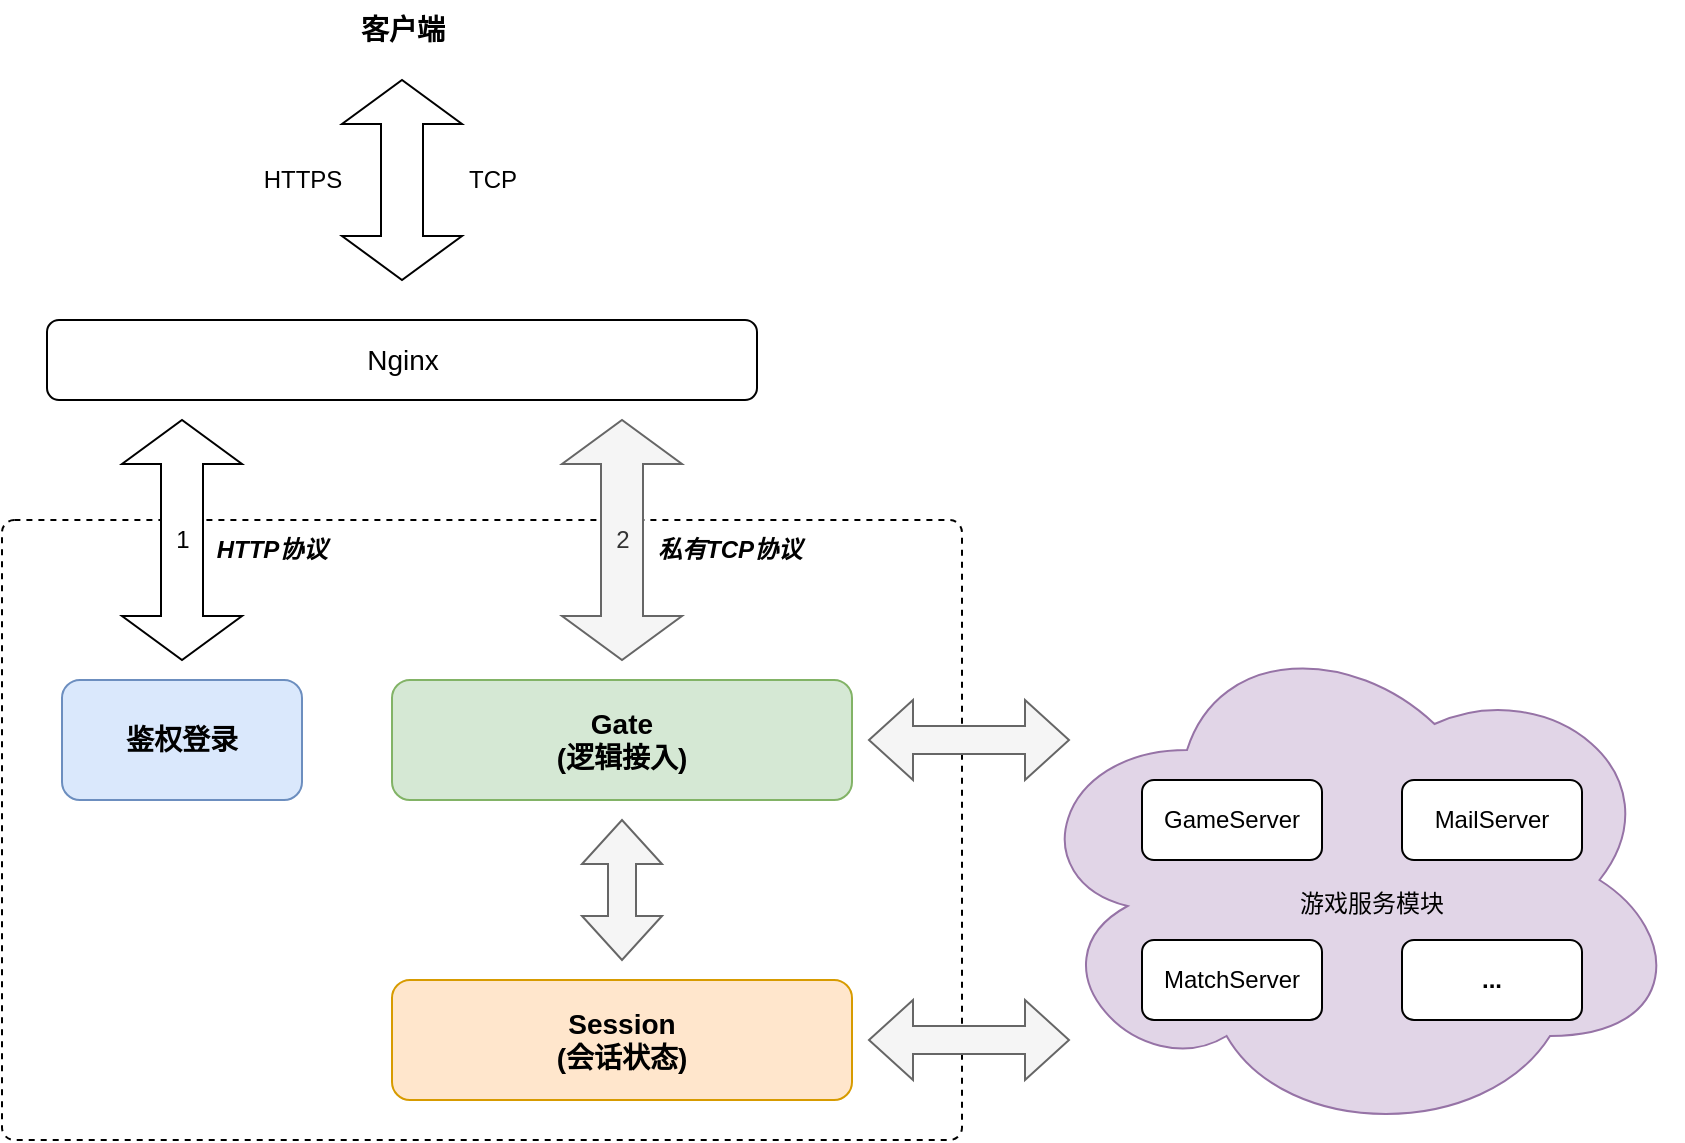 <mxfile version="24.7.16">
  <diagram name="第 1 页" id="jjPREdlesDDlurfsFnwv">
    <mxGraphModel grid="1" page="1" gridSize="10" guides="1" tooltips="1" connect="1" arrows="1" fold="1" pageScale="1" pageWidth="827" pageHeight="1169" math="0" shadow="0">
      <root>
        <mxCell id="0" />
        <mxCell id="1" parent="0" />
        <mxCell id="4Rts43j3nCSdreQQDyAO-5" value="" style="rounded=1;whiteSpace=wrap;html=1;dashed=1;glass=0;arcSize=2;" vertex="1" parent="1">
          <mxGeometry x="-20" y="300" width="480" height="310" as="geometry" />
        </mxCell>
        <mxCell id="4Rts43j3nCSdreQQDyAO-1" value="" style="html=1;shadow=0;dashed=0;align=center;verticalAlign=middle;shape=mxgraph.arrows2.twoWayArrow;dy=0.65;dx=22;flipV=1;flipH=1;direction=south;" vertex="1" parent="1">
          <mxGeometry x="150" y="80" width="60" height="100" as="geometry" />
        </mxCell>
        <mxCell id="4Rts43j3nCSdreQQDyAO-2" value="客户端" style="text;html=1;align=center;verticalAlign=middle;resizable=0;points=[];autosize=1;strokeColor=none;fillColor=none;fontStyle=1;fontSize=14;fontFamily=Helvetica;" vertex="1" parent="1">
          <mxGeometry x="145" y="40" width="70" height="30" as="geometry" />
        </mxCell>
        <mxCell id="4Rts43j3nCSdreQQDyAO-3" value="HTTPS" style="text;html=1;align=center;verticalAlign=middle;resizable=0;points=[];autosize=1;strokeColor=none;fillColor=none;" vertex="1" parent="1">
          <mxGeometry x="100" y="115" width="60" height="30" as="geometry" />
        </mxCell>
        <mxCell id="4Rts43j3nCSdreQQDyAO-4" value="TCP" style="text;html=1;align=center;verticalAlign=middle;resizable=0;points=[];autosize=1;strokeColor=none;fillColor=none;" vertex="1" parent="1">
          <mxGeometry x="200" y="115" width="50" height="30" as="geometry" />
        </mxCell>
        <mxCell id="4Rts43j3nCSdreQQDyAO-7" value="&lt;font style=&quot;font-size: 14px;&quot;&gt;Nginx&lt;/font&gt;" style="rounded=1;whiteSpace=wrap;html=1;" vertex="1" parent="1">
          <mxGeometry x="2.5" y="200" width="355" height="40" as="geometry" />
        </mxCell>
        <mxCell id="4Rts43j3nCSdreQQDyAO-9" value="1" style="html=1;shadow=0;dashed=0;align=center;verticalAlign=middle;shape=mxgraph.arrows2.twoWayArrow;dy=0.65;dx=22;flipV=1;flipH=1;direction=south;" vertex="1" parent="1">
          <mxGeometry x="40" y="250" width="60" height="120" as="geometry" />
        </mxCell>
        <mxCell id="4Rts43j3nCSdreQQDyAO-10" value="2" style="html=1;shadow=0;dashed=0;align=center;verticalAlign=middle;shape=mxgraph.arrows2.twoWayArrow;dy=0.65;dx=22;flipV=1;flipH=1;direction=south;fillColor=#f5f5f5;strokeColor=#666666;fontColor=#333333;" vertex="1" parent="1">
          <mxGeometry x="260" y="250" width="60" height="120" as="geometry" />
        </mxCell>
        <mxCell id="4Rts43j3nCSdreQQDyAO-13" value="HTTP协议" style="text;html=1;align=center;verticalAlign=middle;whiteSpace=wrap;rounded=0;fontStyle=3" vertex="1" parent="1">
          <mxGeometry x="85" y="300" width="60" height="30" as="geometry" />
        </mxCell>
        <mxCell id="4Rts43j3nCSdreQQDyAO-14" value="私有TCP协议" style="text;html=1;align=center;verticalAlign=middle;whiteSpace=wrap;rounded=0;fontStyle=3" vertex="1" parent="1">
          <mxGeometry x="304" y="300" width="80" height="30" as="geometry" />
        </mxCell>
        <mxCell id="4Rts43j3nCSdreQQDyAO-15" value="&lt;b&gt;&lt;font style=&quot;font-size: 14px;&quot;&gt;鉴权登录&lt;/font&gt;&lt;/b&gt;" style="rounded=1;whiteSpace=wrap;html=1;fillColor=#dae8fc;strokeColor=#6c8ebf;" vertex="1" parent="1">
          <mxGeometry x="10" y="380" width="120" height="60" as="geometry" />
        </mxCell>
        <mxCell id="4Rts43j3nCSdreQQDyAO-16" value="&lt;b&gt;&lt;font style=&quot;font-size: 14px;&quot;&gt;Gate&lt;/font&gt;&lt;/b&gt;&lt;div&gt;&lt;b&gt;&lt;font style=&quot;font-size: 14px;&quot;&gt;(逻辑接入)&lt;/font&gt;&lt;/b&gt;&lt;/div&gt;" style="rounded=1;whiteSpace=wrap;html=1;fillColor=#d5e8d4;strokeColor=#82b366;" vertex="1" parent="1">
          <mxGeometry x="175" y="380" width="230" height="60" as="geometry" />
        </mxCell>
        <mxCell id="4Rts43j3nCSdreQQDyAO-17" value="" style="html=1;shadow=0;dashed=0;align=center;verticalAlign=middle;shape=mxgraph.arrows2.twoWayArrow;dy=0.65;dx=22;fillColor=#f5f5f5;fontColor=#333333;strokeColor=#666666;" vertex="1" parent="1">
          <mxGeometry x="413.5" y="390" width="100" height="40" as="geometry" />
        </mxCell>
        <mxCell id="4Rts43j3nCSdreQQDyAO-18" value="&lt;b&gt;&lt;font style=&quot;font-size: 14px;&quot;&gt;Session&lt;/font&gt;&lt;/b&gt;&lt;div&gt;&lt;span style=&quot;font-size: 14px;&quot;&gt;&lt;b&gt;(会话状态)&lt;/b&gt;&lt;/span&gt;&lt;/div&gt;" style="rounded=1;whiteSpace=wrap;html=1;fillColor=#ffe6cc;strokeColor=#d79b00;" vertex="1" parent="1">
          <mxGeometry x="175" y="530" width="230" height="60" as="geometry" />
        </mxCell>
        <mxCell id="4Rts43j3nCSdreQQDyAO-19" value="" style="html=1;shadow=0;dashed=0;align=center;verticalAlign=middle;shape=mxgraph.arrows2.twoWayArrow;dy=0.65;dx=22;flipV=1;flipH=1;direction=south;fillColor=#f5f5f5;strokeColor=#666666;fontColor=#333333;" vertex="1" parent="1">
          <mxGeometry x="270" y="450" width="40" height="70" as="geometry" />
        </mxCell>
        <mxCell id="4Rts43j3nCSdreQQDyAO-22" value="" style="html=1;shadow=0;dashed=0;align=center;verticalAlign=middle;shape=mxgraph.arrows2.twoWayArrow;dy=0.65;dx=22;fillColor=#f5f5f5;fontColor=#333333;strokeColor=#666666;" vertex="1" parent="1">
          <mxGeometry x="413.5" y="540" width="100" height="40" as="geometry" />
        </mxCell>
        <mxCell id="4Rts43j3nCSdreQQDyAO-23" value="" style="ellipse;shape=cloud;whiteSpace=wrap;html=1;fillColor=#e1d5e7;strokeColor=#9673a6;" vertex="1" parent="1">
          <mxGeometry x="490" y="350" width="330" height="260" as="geometry" />
        </mxCell>
        <mxCell id="4Rts43j3nCSdreQQDyAO-25" value="GameServer" style="rounded=1;whiteSpace=wrap;html=1;" vertex="1" parent="1">
          <mxGeometry x="550" y="430" width="90" height="40" as="geometry" />
        </mxCell>
        <mxCell id="4Rts43j3nCSdreQQDyAO-26" value="MailServer" style="rounded=1;whiteSpace=wrap;html=1;" vertex="1" parent="1">
          <mxGeometry x="680" y="430" width="90" height="40" as="geometry" />
        </mxCell>
        <mxCell id="4Rts43j3nCSdreQQDyAO-27" value="MatchServer" style="rounded=1;whiteSpace=wrap;html=1;" vertex="1" parent="1">
          <mxGeometry x="550" y="510" width="90" height="40" as="geometry" />
        </mxCell>
        <mxCell id="4Rts43j3nCSdreQQDyAO-28" value="..." style="rounded=1;whiteSpace=wrap;html=1;fontStyle=1" vertex="1" parent="1">
          <mxGeometry x="680" y="510" width="90" height="40" as="geometry" />
        </mxCell>
        <mxCell id="4Rts43j3nCSdreQQDyAO-29" value="游戏服务模块" style="text;html=1;align=center;verticalAlign=middle;whiteSpace=wrap;rounded=0;" vertex="1" parent="1">
          <mxGeometry x="620" y="477" width="90" height="30" as="geometry" />
        </mxCell>
      </root>
    </mxGraphModel>
  </diagram>
</mxfile>
